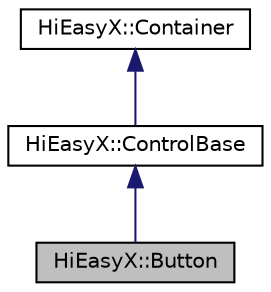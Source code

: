 digraph "HiEasyX::Button"
{
 // LATEX_PDF_SIZE
  edge [fontname="Helvetica",fontsize="10",labelfontname="Helvetica",labelfontsize="10"];
  node [fontname="Helvetica",fontsize="10",shape=record];
  Node1 [label="HiEasyX::Button",height=0.2,width=0.4,color="black", fillcolor="grey75", style="filled", fontcolor="black",tooltip=" "];
  Node2 -> Node1 [dir="back",color="midnightblue",fontsize="10",style="solid",fontname="Helvetica"];
  Node2 [label="HiEasyX::ControlBase",height=0.2,width=0.4,color="black", fillcolor="white", style="filled",URL="$class_hi_easy_x_1_1_control_base.html",tooltip=" "];
  Node3 -> Node2 [dir="back",color="midnightblue",fontsize="10",style="solid",fontname="Helvetica"];
  Node3 [label="HiEasyX::Container",height=0.2,width=0.4,color="black", fillcolor="white", style="filled",URL="$class_hi_easy_x_1_1_container.html",tooltip=" "];
}
